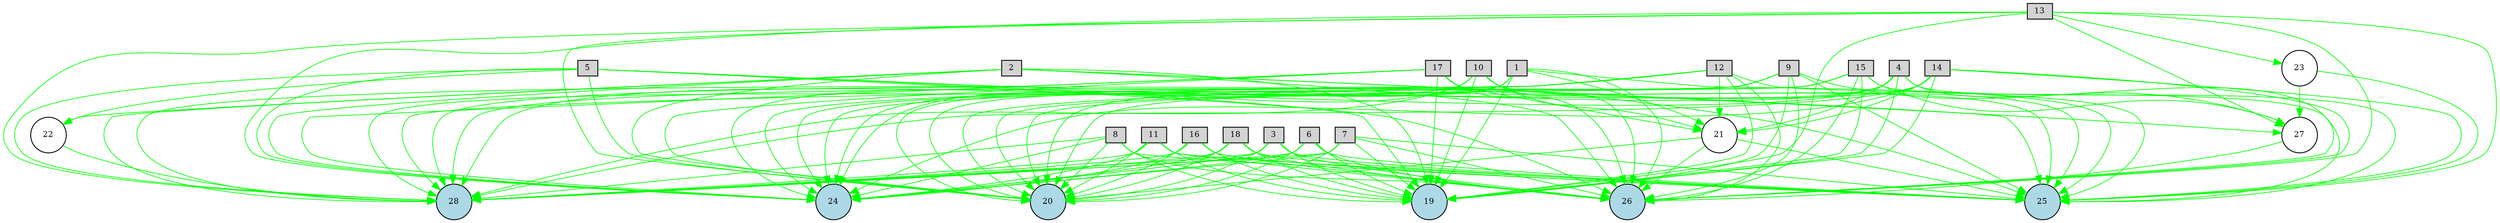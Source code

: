 digraph {
	node [fontsize=9 height=0.2 shape=circle width=0.2]
	1 [fillcolor=lightgray shape=box style=filled]
	2 [fillcolor=lightgray shape=box style=filled]
	3 [fillcolor=lightgray shape=box style=filled]
	4 [fillcolor=lightgray shape=box style=filled]
	5 [fillcolor=lightgray shape=box style=filled]
	6 [fillcolor=lightgray shape=box style=filled]
	7 [fillcolor=lightgray shape=box style=filled]
	8 [fillcolor=lightgray shape=box style=filled]
	9 [fillcolor=lightgray shape=box style=filled]
	10 [fillcolor=lightgray shape=box style=filled]
	11 [fillcolor=lightgray shape=box style=filled]
	12 [fillcolor=lightgray shape=box style=filled]
	13 [fillcolor=lightgray shape=box style=filled]
	14 [fillcolor=lightgray shape=box style=filled]
	15 [fillcolor=lightgray shape=box style=filled]
	16 [fillcolor=lightgray shape=box style=filled]
	17 [fillcolor=lightgray shape=box style=filled]
	18 [fillcolor=lightgray shape=box style=filled]
	19 [fillcolor=lightblue style=filled]
	20 [fillcolor=lightblue style=filled]
	25 [fillcolor=lightblue style=filled]
	28 [fillcolor=lightblue style=filled]
	26 [fillcolor=lightblue style=filled]
	24 [fillcolor=lightblue style=filled]
	21 [fillcolor=white style=filled]
	22 [fillcolor=white style=filled]
	23 [fillcolor=white style=filled]
	27 [fillcolor=white style=filled]
	1 -> 19 [color=green penwidth=0.8 style=solid]
	1 -> 20 [color=green penwidth=0.8 style=solid]
	1 -> 25 [color=green penwidth=0.8 style=solid]
	1 -> 28 [color=green penwidth=0.8 style=solid]
	1 -> 26 [color=green penwidth=0.8 style=solid]
	1 -> 24 [color=green penwidth=0.8 style=solid]
	2 -> 19 [color=green penwidth=0.8 style=solid]
	2 -> 20 [color=green penwidth=0.8 style=solid]
	2 -> 25 [color=green penwidth=0.8 style=solid]
	2 -> 28 [color=green penwidth=0.8 style=solid]
	2 -> 26 [color=green penwidth=0.8 style=solid]
	2 -> 24 [color=green penwidth=0.8 style=solid]
	3 -> 19 [color=green penwidth=0.8 style=solid]
	3 -> 20 [color=green penwidth=0.8 style=solid]
	3 -> 25 [color=green penwidth=0.8 style=solid]
	3 -> 28 [color=green penwidth=0.8 style=solid]
	3 -> 26 [color=green penwidth=0.8 style=solid]
	3 -> 24 [color=green penwidth=0.8 style=solid]
	4 -> 19 [color=green penwidth=0.8 style=solid]
	4 -> 20 [color=green penwidth=0.8 style=solid]
	4 -> 25 [color=green penwidth=0.8 style=solid]
	4 -> 28 [color=green penwidth=0.8 style=solid]
	4 -> 26 [color=green penwidth=0.8 style=solid]
	4 -> 24 [color=green penwidth=0.8 style=solid]
	5 -> 19 [color=green penwidth=0.8 style=solid]
	5 -> 20 [color=green penwidth=0.8 style=solid]
	5 -> 25 [color=green penwidth=0.8 style=solid]
	5 -> 28 [color=green penwidth=0.8 style=solid]
	5 -> 26 [color=green penwidth=0.8 style=solid]
	5 -> 24 [color=green penwidth=0.8 style=solid]
	6 -> 19 [color=green penwidth=0.8 style=solid]
	6 -> 20 [color=green penwidth=0.8 style=solid]
	6 -> 25 [color=green penwidth=0.8 style=solid]
	6 -> 28 [color=green penwidth=0.8 style=solid]
	6 -> 26 [color=green penwidth=0.8 style=solid]
	6 -> 24 [color=green penwidth=0.8 style=solid]
	7 -> 19 [color=green penwidth=0.8 style=solid]
	7 -> 20 [color=green penwidth=0.8 style=solid]
	7 -> 25 [color=green penwidth=0.8 style=solid]
	7 -> 28 [color=green penwidth=0.8 style=solid]
	7 -> 26 [color=green penwidth=0.8 style=solid]
	7 -> 24 [color=green penwidth=0.8 style=solid]
	8 -> 19 [color=green penwidth=0.8 style=solid]
	8 -> 20 [color=green penwidth=0.8 style=solid]
	8 -> 25 [color=green penwidth=0.8 style=solid]
	8 -> 28 [color=green penwidth=0.8 style=solid]
	8 -> 26 [color=green penwidth=0.8 style=solid]
	8 -> 24 [color=green penwidth=0.8 style=solid]
	9 -> 19 [color=green penwidth=0.8 style=solid]
	9 -> 20 [color=green penwidth=0.8 style=solid]
	9 -> 25 [color=green penwidth=0.8 style=solid]
	9 -> 28 [color=green penwidth=0.8 style=solid]
	9 -> 26 [color=green penwidth=0.8 style=solid]
	9 -> 24 [color=green penwidth=0.8 style=solid]
	10 -> 19 [color=green penwidth=0.8 style=solid]
	10 -> 20 [color=green penwidth=0.8 style=solid]
	10 -> 25 [color=green penwidth=0.8 style=solid]
	10 -> 28 [color=green penwidth=0.8 style=solid]
	10 -> 26 [color=green penwidth=0.8 style=solid]
	10 -> 24 [color=green penwidth=0.8 style=solid]
	11 -> 19 [color=green penwidth=0.8 style=solid]
	11 -> 20 [color=green penwidth=0.8 style=solid]
	11 -> 25 [color=green penwidth=0.8 style=solid]
	11 -> 28 [color=green penwidth=0.8 style=solid]
	11 -> 26 [color=green penwidth=0.8 style=solid]
	11 -> 24 [color=green penwidth=0.8 style=solid]
	12 -> 19 [color=green penwidth=0.8 style=solid]
	12 -> 20 [color=green penwidth=0.8 style=solid]
	12 -> 25 [color=green penwidth=0.8 style=solid]
	12 -> 28 [color=green penwidth=0.8 style=solid]
	12 -> 26 [color=green penwidth=0.8 style=solid]
	12 -> 24 [color=green penwidth=0.8 style=solid]
	13 -> 19 [color=green penwidth=0.8 style=solid]
	13 -> 20 [color=green penwidth=0.8 style=solid]
	13 -> 25 [color=green penwidth=0.8 style=solid]
	13 -> 28 [color=green penwidth=0.8 style=solid]
	13 -> 26 [color=green penwidth=0.8 style=solid]
	13 -> 24 [color=green penwidth=0.8 style=solid]
	14 -> 19 [color=green penwidth=0.8 style=solid]
	14 -> 20 [color=green penwidth=0.8 style=solid]
	14 -> 25 [color=green penwidth=0.8 style=solid]
	14 -> 28 [color=green penwidth=0.8 style=solid]
	14 -> 26 [color=green penwidth=0.8 style=solid]
	14 -> 24 [color=green penwidth=0.8 style=solid]
	15 -> 19 [color=green penwidth=0.8 style=solid]
	15 -> 20 [color=green penwidth=0.8 style=solid]
	15 -> 25 [color=green penwidth=0.8 style=solid]
	15 -> 28 [color=green penwidth=0.8 style=solid]
	15 -> 26 [color=green penwidth=0.8 style=solid]
	15 -> 24 [color=green penwidth=0.8 style=solid]
	16 -> 19 [color=green penwidth=0.8 style=solid]
	16 -> 20 [color=green penwidth=0.8 style=solid]
	16 -> 25 [color=green penwidth=0.8 style=solid]
	16 -> 28 [color=green penwidth=0.8 style=solid]
	16 -> 26 [color=green penwidth=0.8 style=solid]
	16 -> 24 [color=green penwidth=0.8 style=solid]
	17 -> 19 [color=green penwidth=0.8 style=solid]
	17 -> 20 [color=green penwidth=0.8 style=solid]
	17 -> 25 [color=green penwidth=0.8 style=solid]
	17 -> 28 [color=green penwidth=0.8 style=solid]
	17 -> 26 [color=green penwidth=0.8 style=solid]
	17 -> 24 [color=green penwidth=0.8 style=solid]
	18 -> 19 [color=green penwidth=0.8 style=solid]
	18 -> 20 [color=green penwidth=0.8 style=solid]
	18 -> 25 [color=green penwidth=0.8 style=solid]
	18 -> 28 [color=green penwidth=0.8 style=solid]
	18 -> 26 [color=green penwidth=0.8 style=solid]
	18 -> 24 [color=green penwidth=0.8 style=solid]
	4 -> 21 [color=green penwidth=0.8 style=solid]
	21 -> 25 [color=green penwidth=0.8 style=solid]
	14 -> 21 [color=green penwidth=0.8 style=solid]
	13 -> 27 [color=green penwidth=0.8 style=solid]
	27 -> 26 [color=green penwidth=0.8 style=solid]
	21 -> 20 [color=green penwidth=0.8 style=solid]
	21 -> 26 [color=green penwidth=0.8 style=solid]
	2 -> 27 [color=green penwidth=0.8 style=solid]
	9 -> 27 [color=green penwidth=0.8 style=solid]
	17 -> 21 [color=green penwidth=0.8 style=solid]
	1 -> 21 [color=green penwidth=0.8 style=solid]
	13 -> 23 [color=green penwidth=0.8 style=solid]
	23 -> 27 [color=green penwidth=0.8 style=solid]
	23 -> 25 [color=green penwidth=0.8 style=solid]
	15 -> 27 [color=green penwidth=0.8 style=solid]
	5 -> 22 [color=green penwidth=0.8 style=solid]
	22 -> 28 [color=green penwidth=0.8 style=solid]
	2 -> 22 [color=green penwidth=0.8 style=solid]
	10 -> 21 [color=green penwidth=0.8 style=solid]
	12 -> 21 [color=green penwidth=0.8 style=solid]
}
